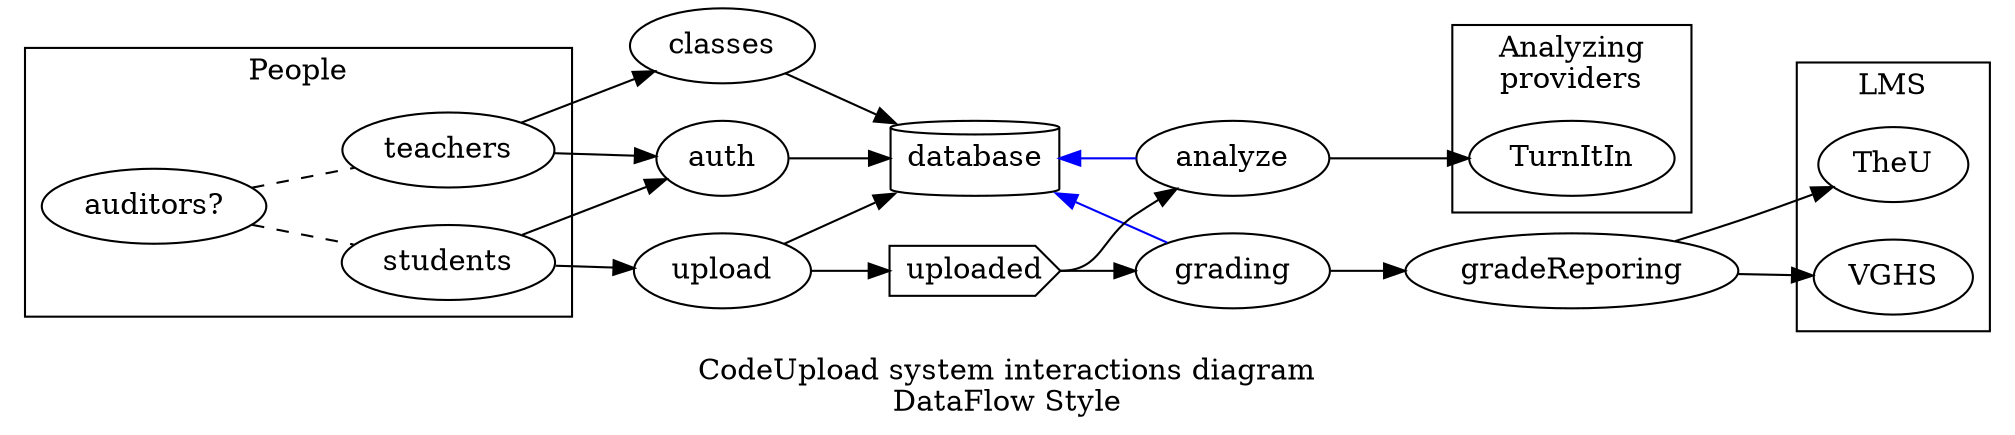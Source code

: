 digraph dataflow {
    label="CodeUpload system interactions diagram\nDataFlow Style"
    rankdir=LR
    subgraph clusterAnalyze {
        label="Analyzing\nproviders"
        TurnItIn
    }
    subgraph clusterLMS {
        label="LMS"
        TheU,
        VGHS
    }
    subgraph clusterPeople {
        label="People"
        teachers
        students
        auditors [label="auditors?"]
    }

    database [shape=cylinder]
    uploaded [shape=cds]
    
    students, teachers -> auth -> database
    students -> upload -> database
    teachers -> classes -> database
    database -> grading, analyze [dir=back, color="blue"]
    upload -> uploaded:w
    uploaded:e -> grading -> gradeReporing -> VGHS, TheU
    uploaded:e -> analyze -> TurnItIn

    auditors -> students, teachers [dir=none, style=dashed]
}
